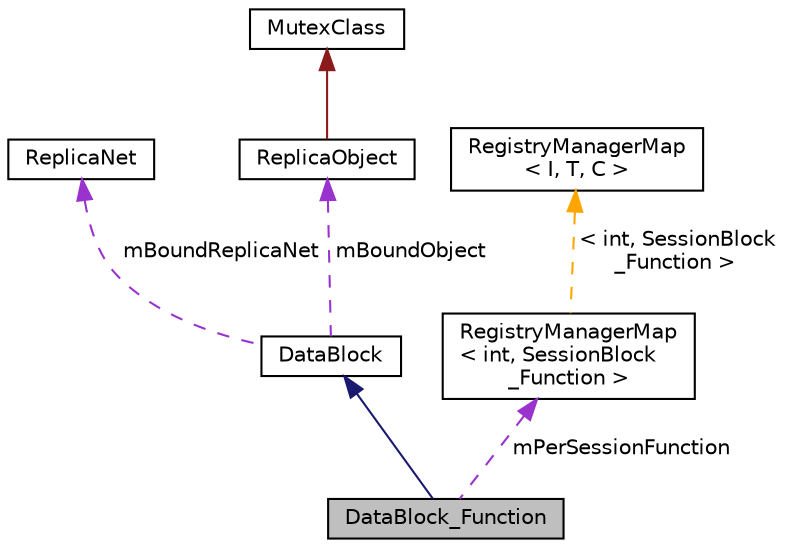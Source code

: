 digraph "DataBlock_Function"
{
  edge [fontname="Helvetica",fontsize="10",labelfontname="Helvetica",labelfontsize="10"];
  node [fontname="Helvetica",fontsize="10",shape=record];
  Node1 [label="DataBlock_Function",height=0.2,width=0.4,color="black", fillcolor="grey75", style="filled" fontcolor="black"];
  Node2 -> Node1 [dir="back",color="midnightblue",fontsize="10",style="solid",fontname="Helvetica"];
  Node2 [label="DataBlock",height=0.2,width=0.4,color="black", fillcolor="white", style="filled",URL="$classRNReplicaNet_1_1DataBlock.html"];
  Node3 -> Node2 [dir="back",color="darkorchid3",fontsize="10",style="dashed",label=" mBoundReplicaNet" ,fontname="Helvetica"];
  Node3 [label="ReplicaNet",height=0.2,width=0.4,color="black", fillcolor="white", style="filled",URL="$classRNReplicaNet_1_1ReplicaNet.html"];
  Node4 -> Node2 [dir="back",color="darkorchid3",fontsize="10",style="dashed",label=" mBoundObject" ,fontname="Helvetica"];
  Node4 [label="ReplicaObject",height=0.2,width=0.4,color="black", fillcolor="white", style="filled",URL="$classRNReplicaNet_1_1ReplicaObject.html"];
  Node5 -> Node4 [dir="back",color="firebrick4",fontsize="10",style="solid",fontname="Helvetica"];
  Node5 [label="MutexClass",height=0.2,width=0.4,color="black", fillcolor="white", style="filled",URL="$classRNReplicaNet_1_1MutexClass.html"];
  Node6 -> Node1 [dir="back",color="darkorchid3",fontsize="10",style="dashed",label=" mPerSessionFunction" ,fontname="Helvetica"];
  Node6 [label="RegistryManagerMap\l\< int, SessionBlock\l_Function \>",height=0.2,width=0.4,color="black", fillcolor="white", style="filled",URL="$classRNReplicaNet_1_1RegistryManagerMap.html"];
  Node7 -> Node6 [dir="back",color="orange",fontsize="10",style="dashed",label=" \< int, SessionBlock\l_Function \>" ,fontname="Helvetica"];
  Node7 [label="RegistryManagerMap\l\< I, T, C \>",height=0.2,width=0.4,color="black", fillcolor="white", style="filled",URL="$classRNReplicaNet_1_1RegistryManagerMap.html"];
}
